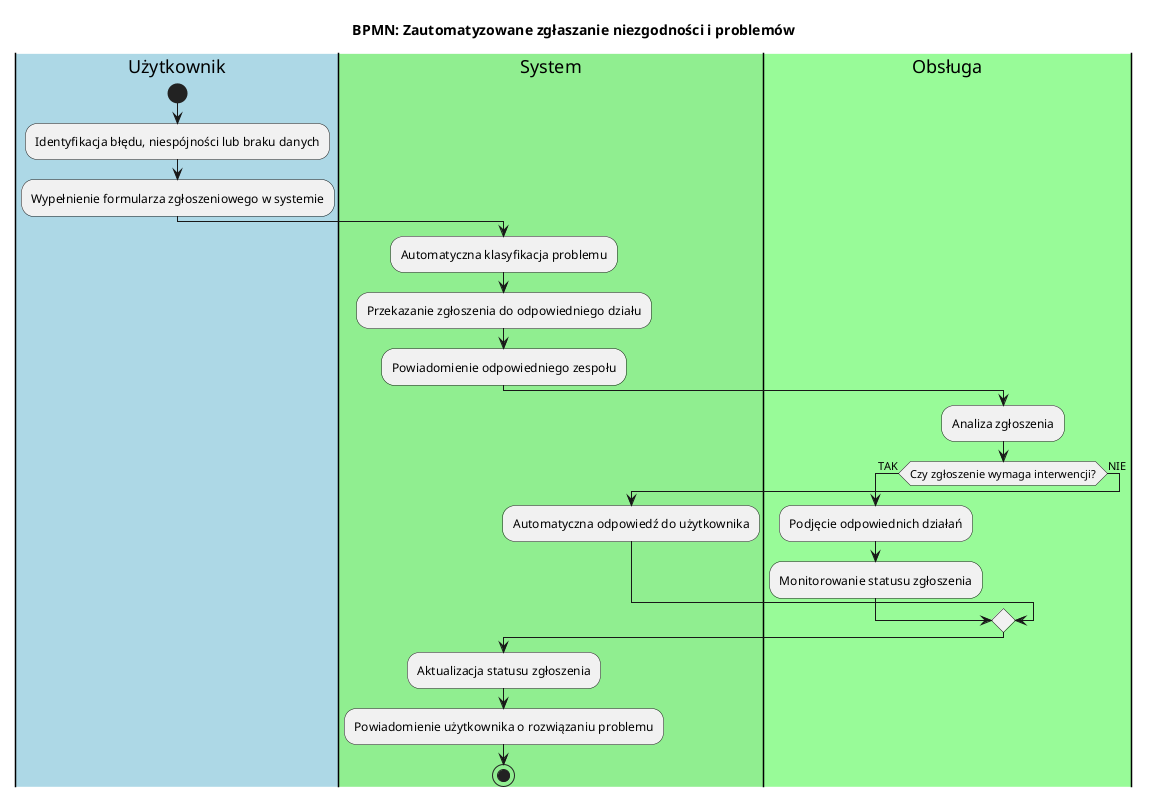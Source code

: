 @startuml
title BPMN: Zautomatyzowane zgłaszanie niezgodności i problemów

|#lightblue|Użytkownik|
start
:Identyfikacja błędu, niespójności lub braku danych;
:Wypełnienie formularza zgłoszeniowego w systemie;
|#lightgreen|System|
:Automatyczna klasyfikacja problemu;
:Przekazanie zgłoszenia do odpowiedniego działu;
:Powiadomienie odpowiedniego zespołu;
|#palegreen|Obsługa|
:Analiza zgłoszenia;
if (Czy zgłoszenie wymaga interwencji?) then (TAK)
:Podjęcie odpowiednich działań;
:Monitorowanie statusu zgłoszenia;
else (NIE)
|#lightgreen|System|
:Automatyczna odpowiedź do użytkownika;
endif
:Aktualizacja statusu zgłoszenia;
:Powiadomienie użytkownika o rozwiązaniu problemu;
stop
@enduml